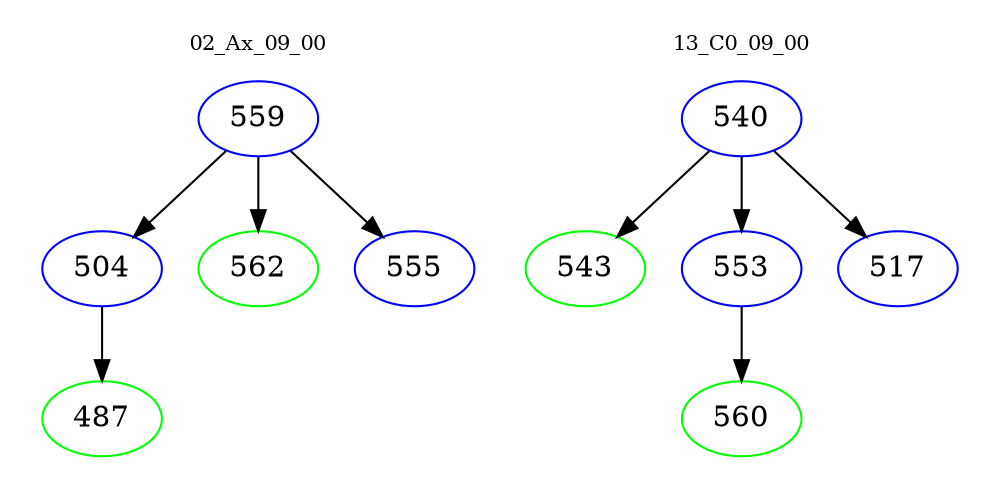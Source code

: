 digraph{
subgraph cluster_0 {
color = white
label = "02_Ax_09_00";
fontsize=10;
T0_559 [label="559", color="blue"]
T0_559 -> T0_504 [color="black"]
T0_504 [label="504", color="blue"]
T0_504 -> T0_487 [color="black"]
T0_487 [label="487", color="green"]
T0_559 -> T0_562 [color="black"]
T0_562 [label="562", color="green"]
T0_559 -> T0_555 [color="black"]
T0_555 [label="555", color="blue"]
}
subgraph cluster_1 {
color = white
label = "13_C0_09_00";
fontsize=10;
T1_540 [label="540", color="blue"]
T1_540 -> T1_543 [color="black"]
T1_543 [label="543", color="green"]
T1_540 -> T1_553 [color="black"]
T1_553 [label="553", color="blue"]
T1_553 -> T1_560 [color="black"]
T1_560 [label="560", color="green"]
T1_540 -> T1_517 [color="black"]
T1_517 [label="517", color="blue"]
}
}
